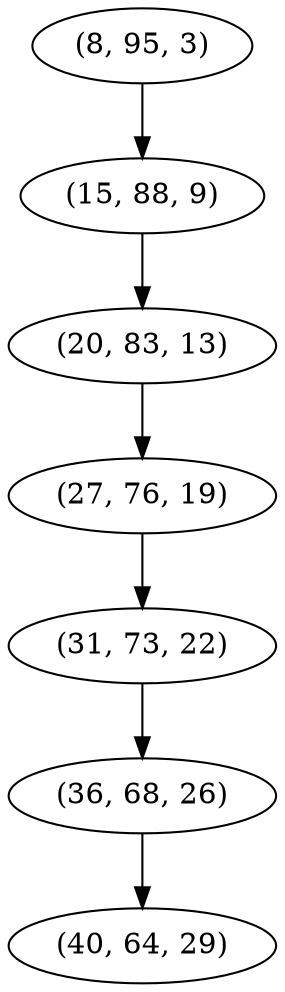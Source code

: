 digraph tree {
    "(8, 95, 3)";
    "(15, 88, 9)";
    "(20, 83, 13)";
    "(27, 76, 19)";
    "(31, 73, 22)";
    "(36, 68, 26)";
    "(40, 64, 29)";
    "(8, 95, 3)" -> "(15, 88, 9)";
    "(15, 88, 9)" -> "(20, 83, 13)";
    "(20, 83, 13)" -> "(27, 76, 19)";
    "(27, 76, 19)" -> "(31, 73, 22)";
    "(31, 73, 22)" -> "(36, 68, 26)";
    "(36, 68, 26)" -> "(40, 64, 29)";
}
